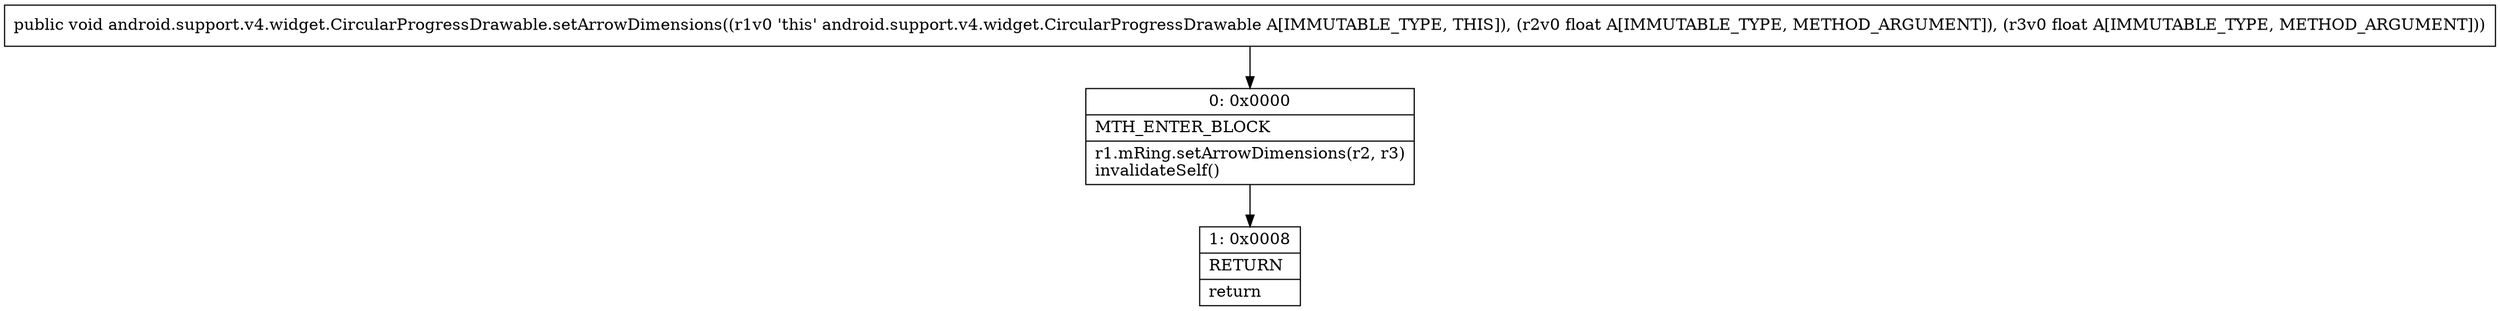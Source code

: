 digraph "CFG forandroid.support.v4.widget.CircularProgressDrawable.setArrowDimensions(FF)V" {
Node_0 [shape=record,label="{0\:\ 0x0000|MTH_ENTER_BLOCK\l|r1.mRing.setArrowDimensions(r2, r3)\linvalidateSelf()\l}"];
Node_1 [shape=record,label="{1\:\ 0x0008|RETURN\l|return\l}"];
MethodNode[shape=record,label="{public void android.support.v4.widget.CircularProgressDrawable.setArrowDimensions((r1v0 'this' android.support.v4.widget.CircularProgressDrawable A[IMMUTABLE_TYPE, THIS]), (r2v0 float A[IMMUTABLE_TYPE, METHOD_ARGUMENT]), (r3v0 float A[IMMUTABLE_TYPE, METHOD_ARGUMENT])) }"];
MethodNode -> Node_0;
Node_0 -> Node_1;
}

